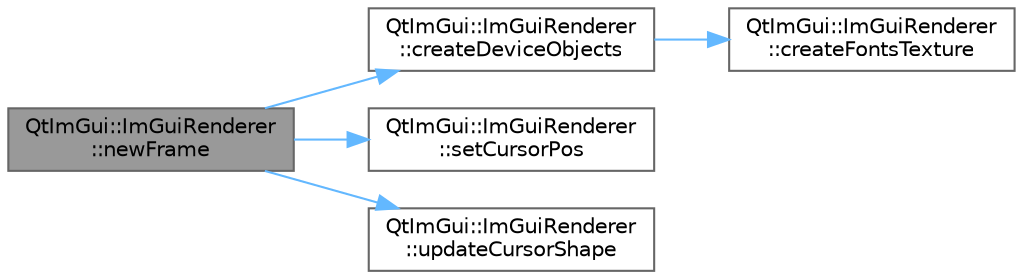 digraph "QtImGui::ImGuiRenderer::newFrame"
{
 // LATEX_PDF_SIZE
  bgcolor="transparent";
  edge [fontname=Helvetica,fontsize=10,labelfontname=Helvetica,labelfontsize=10];
  node [fontname=Helvetica,fontsize=10,shape=box,height=0.2,width=0.4];
  rankdir="LR";
  Node1 [id="Node000001",label="QtImGui::ImGuiRenderer\l::newFrame",height=0.2,width=0.4,color="gray40", fillcolor="grey60", style="filled", fontcolor="black",tooltip=" "];
  Node1 -> Node2 [id="edge1_Node000001_Node000002",color="steelblue1",style="solid",tooltip=" "];
  Node2 [id="Node000002",label="QtImGui::ImGuiRenderer\l::createDeviceObjects",height=0.2,width=0.4,color="grey40", fillcolor="white", style="filled",URL="$class_qt_im_gui_1_1_im_gui_renderer.html#a9939af01df9a36e57589bcf69b3333f5",tooltip=" "];
  Node2 -> Node3 [id="edge2_Node000002_Node000003",color="steelblue1",style="solid",tooltip=" "];
  Node3 [id="Node000003",label="QtImGui::ImGuiRenderer\l::createFontsTexture",height=0.2,width=0.4,color="grey40", fillcolor="white", style="filled",URL="$class_qt_im_gui_1_1_im_gui_renderer.html#a406fc5768b08e3ec66a292cd5e47faac",tooltip=" "];
  Node1 -> Node4 [id="edge3_Node000001_Node000004",color="steelblue1",style="solid",tooltip=" "];
  Node4 [id="Node000004",label="QtImGui::ImGuiRenderer\l::setCursorPos",height=0.2,width=0.4,color="grey40", fillcolor="white", style="filled",URL="$class_qt_im_gui_1_1_im_gui_renderer.html#af5b66486561e7078a2b453116bce3880",tooltip=" "];
  Node1 -> Node5 [id="edge4_Node000001_Node000005",color="steelblue1",style="solid",tooltip=" "];
  Node5 [id="Node000005",label="QtImGui::ImGuiRenderer\l::updateCursorShape",height=0.2,width=0.4,color="grey40", fillcolor="white", style="filled",URL="$class_qt_im_gui_1_1_im_gui_renderer.html#a446e05a34bcfbe80eea47f9feaef721d",tooltip=" "];
}
